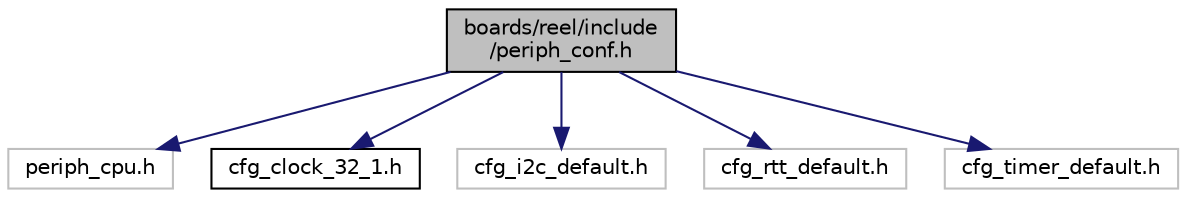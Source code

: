 digraph "boards/reel/include/periph_conf.h"
{
 // LATEX_PDF_SIZE
  edge [fontname="Helvetica",fontsize="10",labelfontname="Helvetica",labelfontsize="10"];
  node [fontname="Helvetica",fontsize="10",shape=record];
  Node1 [label="boards/reel/include\l/periph_conf.h",height=0.2,width=0.4,color="black", fillcolor="grey75", style="filled", fontcolor="black",tooltip="Peripheral configuration for the Phytec 'reel board'."];
  Node1 -> Node2 [color="midnightblue",fontsize="10",style="solid",fontname="Helvetica"];
  Node2 [label="periph_cpu.h",height=0.2,width=0.4,color="grey75", fillcolor="white", style="filled",tooltip=" "];
  Node1 -> Node3 [color="midnightblue",fontsize="10",style="solid",fontname="Helvetica"];
  Node3 [label="cfg_clock_32_1.h",height=0.2,width=0.4,color="black", fillcolor="white", style="filled",URL="$cfg__clock__32__1_8h.html",tooltip="Common clock configuration for the nRF52 based boards."];
  Node1 -> Node4 [color="midnightblue",fontsize="10",style="solid",fontname="Helvetica"];
  Node4 [label="cfg_i2c_default.h",height=0.2,width=0.4,color="grey75", fillcolor="white", style="filled",tooltip=" "];
  Node1 -> Node5 [color="midnightblue",fontsize="10",style="solid",fontname="Helvetica"];
  Node5 [label="cfg_rtt_default.h",height=0.2,width=0.4,color="grey75", fillcolor="white", style="filled",tooltip=" "];
  Node1 -> Node6 [color="midnightblue",fontsize="10",style="solid",fontname="Helvetica"];
  Node6 [label="cfg_timer_default.h",height=0.2,width=0.4,color="grey75", fillcolor="white", style="filled",tooltip=" "];
}
